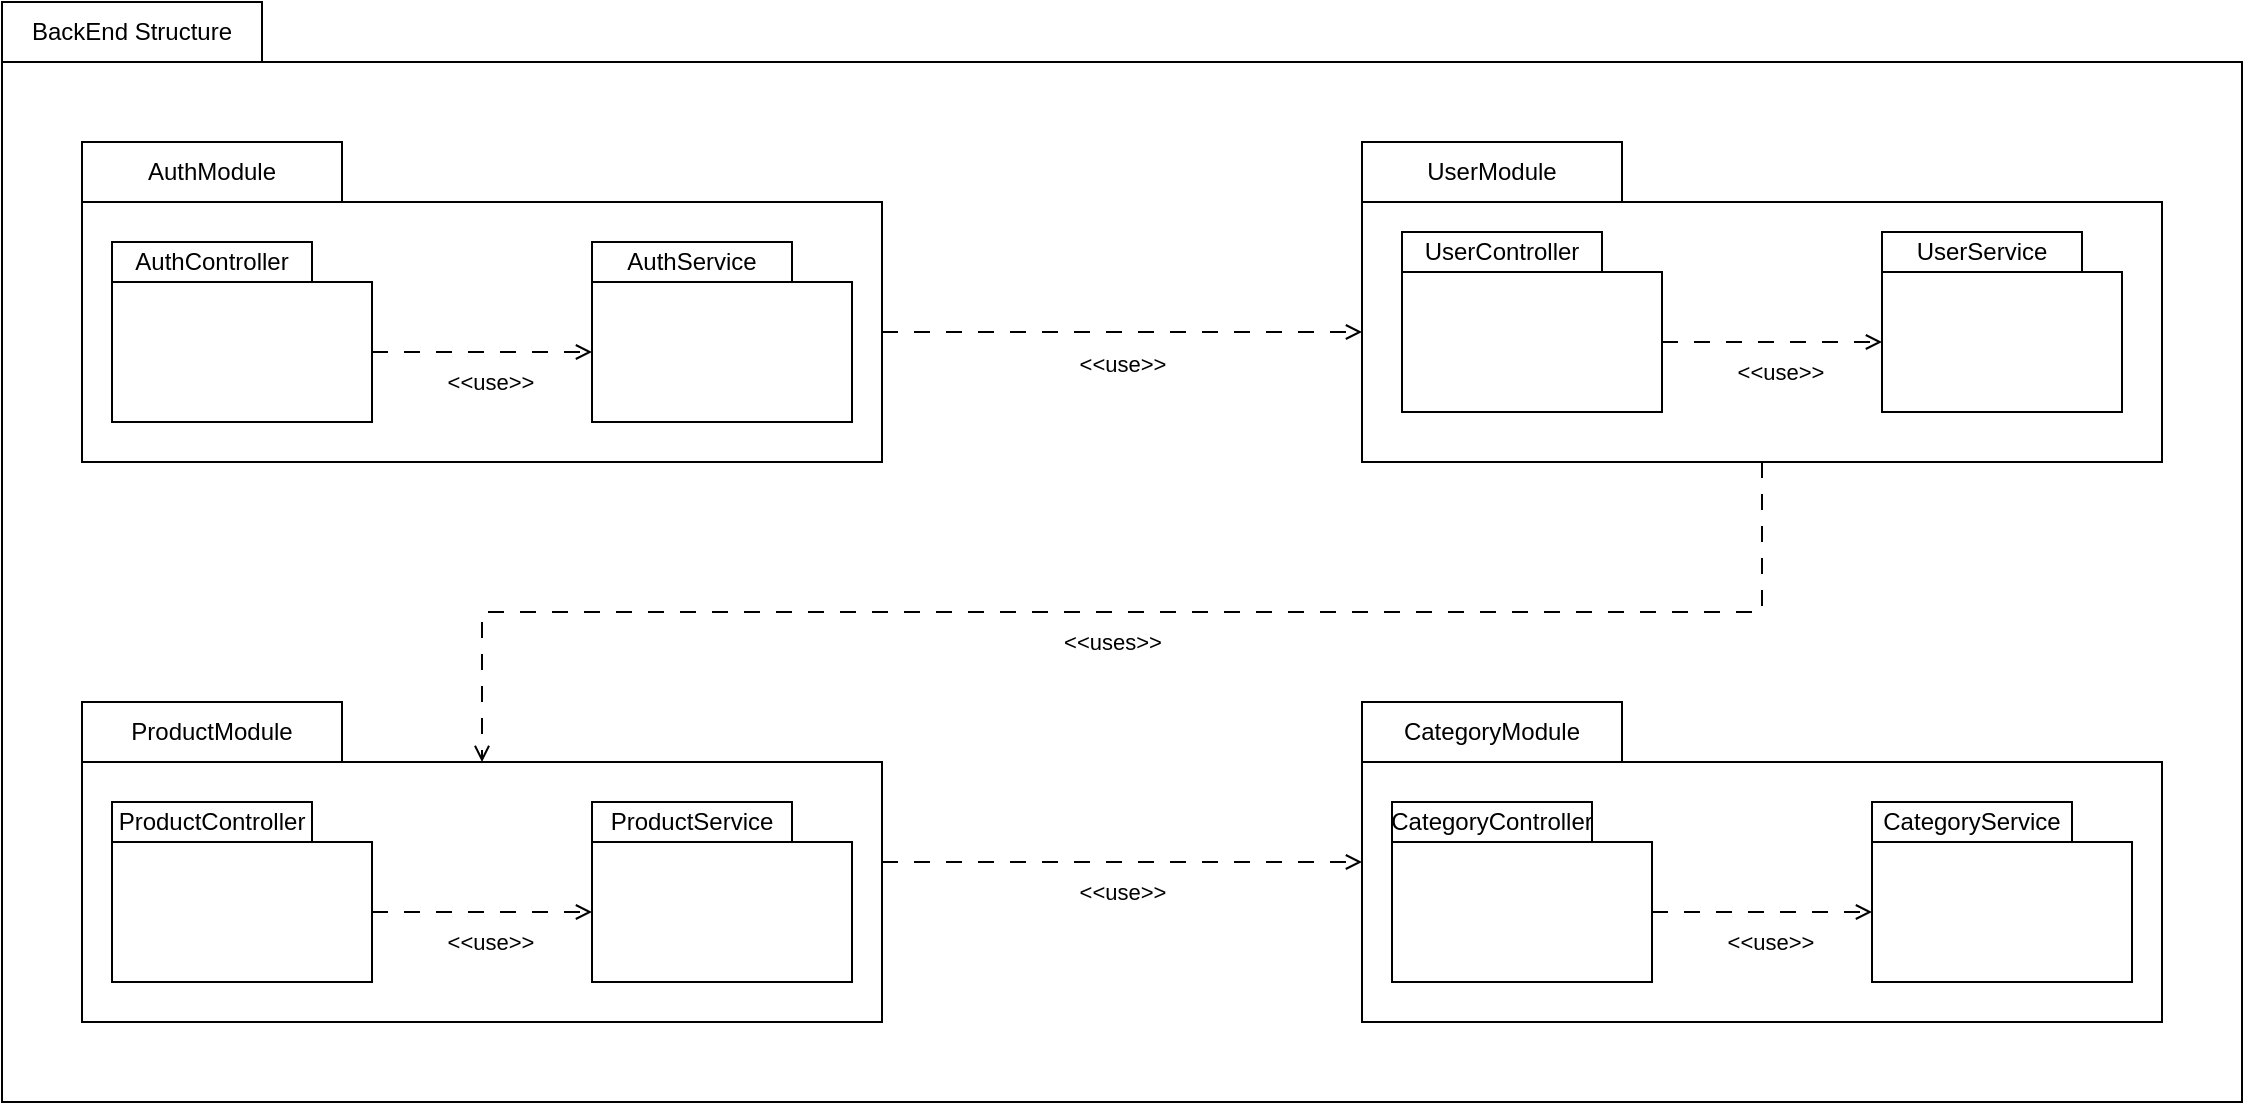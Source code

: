<mxfile version="24.9.2">
  <diagram name="Page-1" id="mPM8BlAELtB1QPcIt9uX">
    <mxGraphModel dx="1730" dy="487" grid="1" gridSize="10" guides="1" tooltips="1" connect="1" arrows="1" fold="1" page="1" pageScale="1" pageWidth="850" pageHeight="1100" math="0" shadow="0">
      <root>
        <mxCell id="0" />
        <mxCell id="1" parent="0" />
        <mxCell id="DPF2yrT6IQbbPqu1qaYU-75" value="" style="rounded=0;whiteSpace=wrap;html=1;fillColor=none;" parent="1" vertex="1">
          <mxGeometry x="-40" y="120" width="1120" height="520" as="geometry" />
        </mxCell>
        <mxCell id="DPF2yrT6IQbbPqu1qaYU-76" value="BackEnd Structure" style="rounded=0;whiteSpace=wrap;html=1;fillColor=none;" parent="1" vertex="1">
          <mxGeometry x="-40" y="90" width="130" height="30" as="geometry" />
        </mxCell>
        <mxCell id="od0rw37wtQDB377jg45--1" style="edgeStyle=orthogonalEdgeStyle;rounded=0;orthogonalLoop=1;jettySize=auto;html=1;exitX=1;exitY=0.5;exitDx=0;exitDy=0;entryX=0;entryY=0.5;entryDx=0;entryDy=0;dashed=1;dashPattern=8 8;endArrow=open;endFill=0;" edge="1" parent="1" source="od0rw37wtQDB377jg45--3">
          <mxGeometry relative="1" as="geometry">
            <mxPoint x="640" y="255" as="targetPoint" />
          </mxGeometry>
        </mxCell>
        <mxCell id="od0rw37wtQDB377jg45--2" value="&amp;lt;&amp;lt;use&amp;gt;&amp;gt;" style="edgeLabel;html=1;align=center;verticalAlign=middle;resizable=0;points=[];" vertex="1" connectable="0" parent="od0rw37wtQDB377jg45--1">
          <mxGeometry x="0.067" y="-5" relative="1" as="geometry">
            <mxPoint x="-8" y="10" as="offset" />
          </mxGeometry>
        </mxCell>
        <mxCell id="od0rw37wtQDB377jg45--3" value="" style="rounded=0;whiteSpace=wrap;html=1;fillColor=none;" vertex="1" parent="1">
          <mxGeometry y="190" width="400" height="130" as="geometry" />
        </mxCell>
        <mxCell id="od0rw37wtQDB377jg45--4" value="AuthModule" style="rounded=0;whiteSpace=wrap;html=1;fillColor=none;" vertex="1" parent="1">
          <mxGeometry y="160" width="130" height="30" as="geometry" />
        </mxCell>
        <mxCell id="od0rw37wtQDB377jg45--5" style="edgeStyle=orthogonalEdgeStyle;rounded=0;orthogonalLoop=1;jettySize=auto;html=1;exitX=1;exitY=0.5;exitDx=0;exitDy=0;entryX=0;entryY=0.5;entryDx=0;entryDy=0;dashed=1;dashPattern=8 8;endArrow=open;endFill=0;" edge="1" parent="1" source="od0rw37wtQDB377jg45--7" target="od0rw37wtQDB377jg45--9">
          <mxGeometry relative="1" as="geometry" />
        </mxCell>
        <mxCell id="od0rw37wtQDB377jg45--6" value="&amp;lt;&amp;lt;use&amp;gt;&amp;gt;" style="edgeLabel;html=1;align=center;verticalAlign=middle;resizable=0;points=[];" vertex="1" connectable="0" parent="od0rw37wtQDB377jg45--5">
          <mxGeometry x="0.061" relative="1" as="geometry">
            <mxPoint y="15" as="offset" />
          </mxGeometry>
        </mxCell>
        <mxCell id="od0rw37wtQDB377jg45--7" value="" style="rounded=0;whiteSpace=wrap;html=1;fillColor=none;" vertex="1" parent="1">
          <mxGeometry x="15" y="230" width="130" height="70" as="geometry" />
        </mxCell>
        <mxCell id="od0rw37wtQDB377jg45--8" value="Auth&lt;span style=&quot;background-color: initial;&quot;&gt;Controller&lt;/span&gt;" style="rounded=0;whiteSpace=wrap;html=1;fillColor=none;" vertex="1" parent="1">
          <mxGeometry x="15" y="210" width="100" height="20" as="geometry" />
        </mxCell>
        <mxCell id="od0rw37wtQDB377jg45--9" value="" style="rounded=0;whiteSpace=wrap;html=1;fillColor=none;" vertex="1" parent="1">
          <mxGeometry x="255" y="230" width="130" height="70" as="geometry" />
        </mxCell>
        <mxCell id="od0rw37wtQDB377jg45--10" value="AuthService" style="rounded=0;whiteSpace=wrap;html=1;fillColor=none;" vertex="1" parent="1">
          <mxGeometry x="255" y="210" width="100" height="20" as="geometry" />
        </mxCell>
        <mxCell id="od0rw37wtQDB377jg45--38" style="edgeStyle=orthogonalEdgeStyle;rounded=0;orthogonalLoop=1;jettySize=auto;html=1;exitX=0.5;exitY=1;exitDx=0;exitDy=0;entryX=0.5;entryY=0;entryDx=0;entryDy=0;dashed=1;dashPattern=8 8;endArrow=open;endFill=0;" edge="1" parent="1" source="od0rw37wtQDB377jg45--11" target="od0rw37wtQDB377jg45--27">
          <mxGeometry relative="1" as="geometry" />
        </mxCell>
        <mxCell id="od0rw37wtQDB377jg45--39" value="&amp;lt;&amp;lt;uses&amp;gt;&amp;gt;" style="edgeLabel;html=1;align=center;verticalAlign=middle;resizable=0;points=[];" vertex="1" connectable="0" parent="od0rw37wtQDB377jg45--38">
          <mxGeometry x="0.013" y="1" relative="1" as="geometry">
            <mxPoint y="14" as="offset" />
          </mxGeometry>
        </mxCell>
        <mxCell id="od0rw37wtQDB377jg45--11" value="" style="rounded=0;whiteSpace=wrap;html=1;fillColor=none;" vertex="1" parent="1">
          <mxGeometry x="640" y="190" width="400" height="130" as="geometry" />
        </mxCell>
        <mxCell id="od0rw37wtQDB377jg45--12" value="UserModule" style="rounded=0;whiteSpace=wrap;html=1;fillColor=none;" vertex="1" parent="1">
          <mxGeometry x="640" y="160" width="130" height="30" as="geometry" />
        </mxCell>
        <mxCell id="od0rw37wtQDB377jg45--13" style="edgeStyle=orthogonalEdgeStyle;rounded=0;orthogonalLoop=1;jettySize=auto;html=1;exitX=1;exitY=0.5;exitDx=0;exitDy=0;entryX=0;entryY=0.5;entryDx=0;entryDy=0;dashed=1;dashPattern=8 8;endArrow=open;endFill=0;" edge="1" parent="1" source="od0rw37wtQDB377jg45--15" target="od0rw37wtQDB377jg45--17">
          <mxGeometry relative="1" as="geometry" />
        </mxCell>
        <mxCell id="od0rw37wtQDB377jg45--14" value="&amp;lt;&amp;lt;use&amp;gt;&amp;gt;" style="edgeLabel;html=1;align=center;verticalAlign=middle;resizable=0;points=[];" vertex="1" connectable="0" parent="od0rw37wtQDB377jg45--13">
          <mxGeometry x="0.061" relative="1" as="geometry">
            <mxPoint y="15" as="offset" />
          </mxGeometry>
        </mxCell>
        <mxCell id="od0rw37wtQDB377jg45--15" value="" style="rounded=0;whiteSpace=wrap;html=1;fillColor=none;" vertex="1" parent="1">
          <mxGeometry x="660" y="225" width="130" height="70" as="geometry" />
        </mxCell>
        <mxCell id="od0rw37wtQDB377jg45--16" value="UserController" style="rounded=0;whiteSpace=wrap;html=1;fillColor=none;" vertex="1" parent="1">
          <mxGeometry x="660" y="205" width="100" height="20" as="geometry" />
        </mxCell>
        <mxCell id="od0rw37wtQDB377jg45--17" value="" style="rounded=0;whiteSpace=wrap;html=1;fillColor=none;" vertex="1" parent="1">
          <mxGeometry x="900" y="225" width="120" height="70" as="geometry" />
        </mxCell>
        <mxCell id="od0rw37wtQDB377jg45--18" value="UserService" style="rounded=0;whiteSpace=wrap;html=1;fillColor=none;" vertex="1" parent="1">
          <mxGeometry x="900" y="205" width="100" height="20" as="geometry" />
        </mxCell>
        <mxCell id="od0rw37wtQDB377jg45--19" value="" style="rounded=0;whiteSpace=wrap;html=1;fillColor=none;" vertex="1" parent="1">
          <mxGeometry x="640" y="470" width="400" height="130" as="geometry" />
        </mxCell>
        <mxCell id="od0rw37wtQDB377jg45--20" value="CategoryModule" style="rounded=0;whiteSpace=wrap;html=1;fillColor=none;" vertex="1" parent="1">
          <mxGeometry x="640" y="440" width="130" height="30" as="geometry" />
        </mxCell>
        <mxCell id="od0rw37wtQDB377jg45--21" style="edgeStyle=orthogonalEdgeStyle;rounded=0;orthogonalLoop=1;jettySize=auto;html=1;exitX=1;exitY=0.5;exitDx=0;exitDy=0;entryX=0;entryY=0.5;entryDx=0;entryDy=0;dashed=1;dashPattern=8 8;endArrow=open;endFill=0;" edge="1" parent="1" source="od0rw37wtQDB377jg45--23" target="od0rw37wtQDB377jg45--25">
          <mxGeometry relative="1" as="geometry" />
        </mxCell>
        <mxCell id="od0rw37wtQDB377jg45--22" value="&amp;lt;&amp;lt;use&amp;gt;&amp;gt;" style="edgeLabel;html=1;align=center;verticalAlign=middle;resizable=0;points=[];" vertex="1" connectable="0" parent="od0rw37wtQDB377jg45--21">
          <mxGeometry x="0.061" relative="1" as="geometry">
            <mxPoint y="15" as="offset" />
          </mxGeometry>
        </mxCell>
        <mxCell id="od0rw37wtQDB377jg45--23" value="" style="rounded=0;whiteSpace=wrap;html=1;fillColor=none;" vertex="1" parent="1">
          <mxGeometry x="655" y="510" width="130" height="70" as="geometry" />
        </mxCell>
        <mxCell id="od0rw37wtQDB377jg45--24" value="Category&lt;span style=&quot;background-color: initial;&quot;&gt;Controller&lt;/span&gt;" style="rounded=0;whiteSpace=wrap;html=1;fillColor=none;" vertex="1" parent="1">
          <mxGeometry x="655" y="490" width="100" height="20" as="geometry" />
        </mxCell>
        <mxCell id="od0rw37wtQDB377jg45--25" value="" style="rounded=0;whiteSpace=wrap;html=1;fillColor=none;" vertex="1" parent="1">
          <mxGeometry x="895" y="510" width="130" height="70" as="geometry" />
        </mxCell>
        <mxCell id="od0rw37wtQDB377jg45--26" value="CategoryService" style="rounded=0;whiteSpace=wrap;html=1;fillColor=none;" vertex="1" parent="1">
          <mxGeometry x="895" y="490" width="100" height="20" as="geometry" />
        </mxCell>
        <mxCell id="od0rw37wtQDB377jg45--27" value="" style="rounded=0;whiteSpace=wrap;html=1;fillColor=none;" vertex="1" parent="1">
          <mxGeometry y="470" width="400" height="130" as="geometry" />
        </mxCell>
        <mxCell id="od0rw37wtQDB377jg45--28" value="ProductModule" style="rounded=0;whiteSpace=wrap;html=1;fillColor=none;" vertex="1" parent="1">
          <mxGeometry y="440" width="130" height="30" as="geometry" />
        </mxCell>
        <mxCell id="od0rw37wtQDB377jg45--29" style="edgeStyle=orthogonalEdgeStyle;rounded=0;orthogonalLoop=1;jettySize=auto;html=1;exitX=1;exitY=0.5;exitDx=0;exitDy=0;entryX=0;entryY=0.5;entryDx=0;entryDy=0;dashed=1;dashPattern=8 8;endArrow=open;endFill=0;" edge="1" parent="1" source="od0rw37wtQDB377jg45--31" target="od0rw37wtQDB377jg45--33">
          <mxGeometry relative="1" as="geometry" />
        </mxCell>
        <mxCell id="od0rw37wtQDB377jg45--30" value="&amp;lt;&amp;lt;use&amp;gt;&amp;gt;" style="edgeLabel;html=1;align=center;verticalAlign=middle;resizable=0;points=[];" vertex="1" connectable="0" parent="od0rw37wtQDB377jg45--29">
          <mxGeometry x="0.061" relative="1" as="geometry">
            <mxPoint y="15" as="offset" />
          </mxGeometry>
        </mxCell>
        <mxCell id="od0rw37wtQDB377jg45--31" value="" style="rounded=0;whiteSpace=wrap;html=1;fillColor=none;" vertex="1" parent="1">
          <mxGeometry x="15" y="510" width="130" height="70" as="geometry" />
        </mxCell>
        <mxCell id="od0rw37wtQDB377jg45--32" value="&lt;span style=&quot;background-color: initial;&quot;&gt;ProductController&lt;/span&gt;" style="rounded=0;whiteSpace=wrap;html=1;fillColor=none;" vertex="1" parent="1">
          <mxGeometry x="15" y="490" width="100" height="20" as="geometry" />
        </mxCell>
        <mxCell id="od0rw37wtQDB377jg45--33" value="" style="rounded=0;whiteSpace=wrap;html=1;fillColor=none;" vertex="1" parent="1">
          <mxGeometry x="255" y="510" width="130" height="70" as="geometry" />
        </mxCell>
        <mxCell id="od0rw37wtQDB377jg45--34" value="ProductService" style="rounded=0;whiteSpace=wrap;html=1;fillColor=none;" vertex="1" parent="1">
          <mxGeometry x="255" y="490" width="100" height="20" as="geometry" />
        </mxCell>
        <mxCell id="od0rw37wtQDB377jg45--35" style="edgeStyle=orthogonalEdgeStyle;rounded=0;orthogonalLoop=1;jettySize=auto;html=1;exitX=1;exitY=0.5;exitDx=0;exitDy=0;entryX=0;entryY=0.5;entryDx=0;entryDy=0;dashed=1;dashPattern=8 8;endArrow=open;endFill=0;" edge="1" parent="1">
          <mxGeometry relative="1" as="geometry">
            <mxPoint x="400" y="520" as="sourcePoint" />
            <mxPoint x="640" y="520" as="targetPoint" />
          </mxGeometry>
        </mxCell>
        <mxCell id="od0rw37wtQDB377jg45--36" value="&amp;lt;&amp;lt;use&amp;gt;&amp;gt;" style="edgeLabel;html=1;align=center;verticalAlign=middle;resizable=0;points=[];" vertex="1" connectable="0" parent="od0rw37wtQDB377jg45--35">
          <mxGeometry x="0.067" y="-5" relative="1" as="geometry">
            <mxPoint x="-8" y="10" as="offset" />
          </mxGeometry>
        </mxCell>
      </root>
    </mxGraphModel>
  </diagram>
</mxfile>
